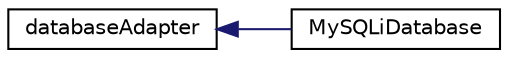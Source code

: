 digraph G
{
  edge [fontname="Helvetica",fontsize="10",labelfontname="Helvetica",labelfontsize="10"];
  node [fontname="Helvetica",fontsize="10",shape=record];
  rankdir=LR;
  Node1 [label="databaseAdapter",height=0.2,width=0.4,color="black", fillcolor="white", style="filled",URL="$interfacedatabase_adapter.html"];
  Node1 -> Node2 [dir=back,color="midnightblue",fontsize="10",style="solid",fontname="Helvetica"];
  Node2 [label="MySQLiDatabase",height=0.2,width=0.4,color="black", fillcolor="white", style="filled",URL="$class_my_s_q_li_database.html"];
}
